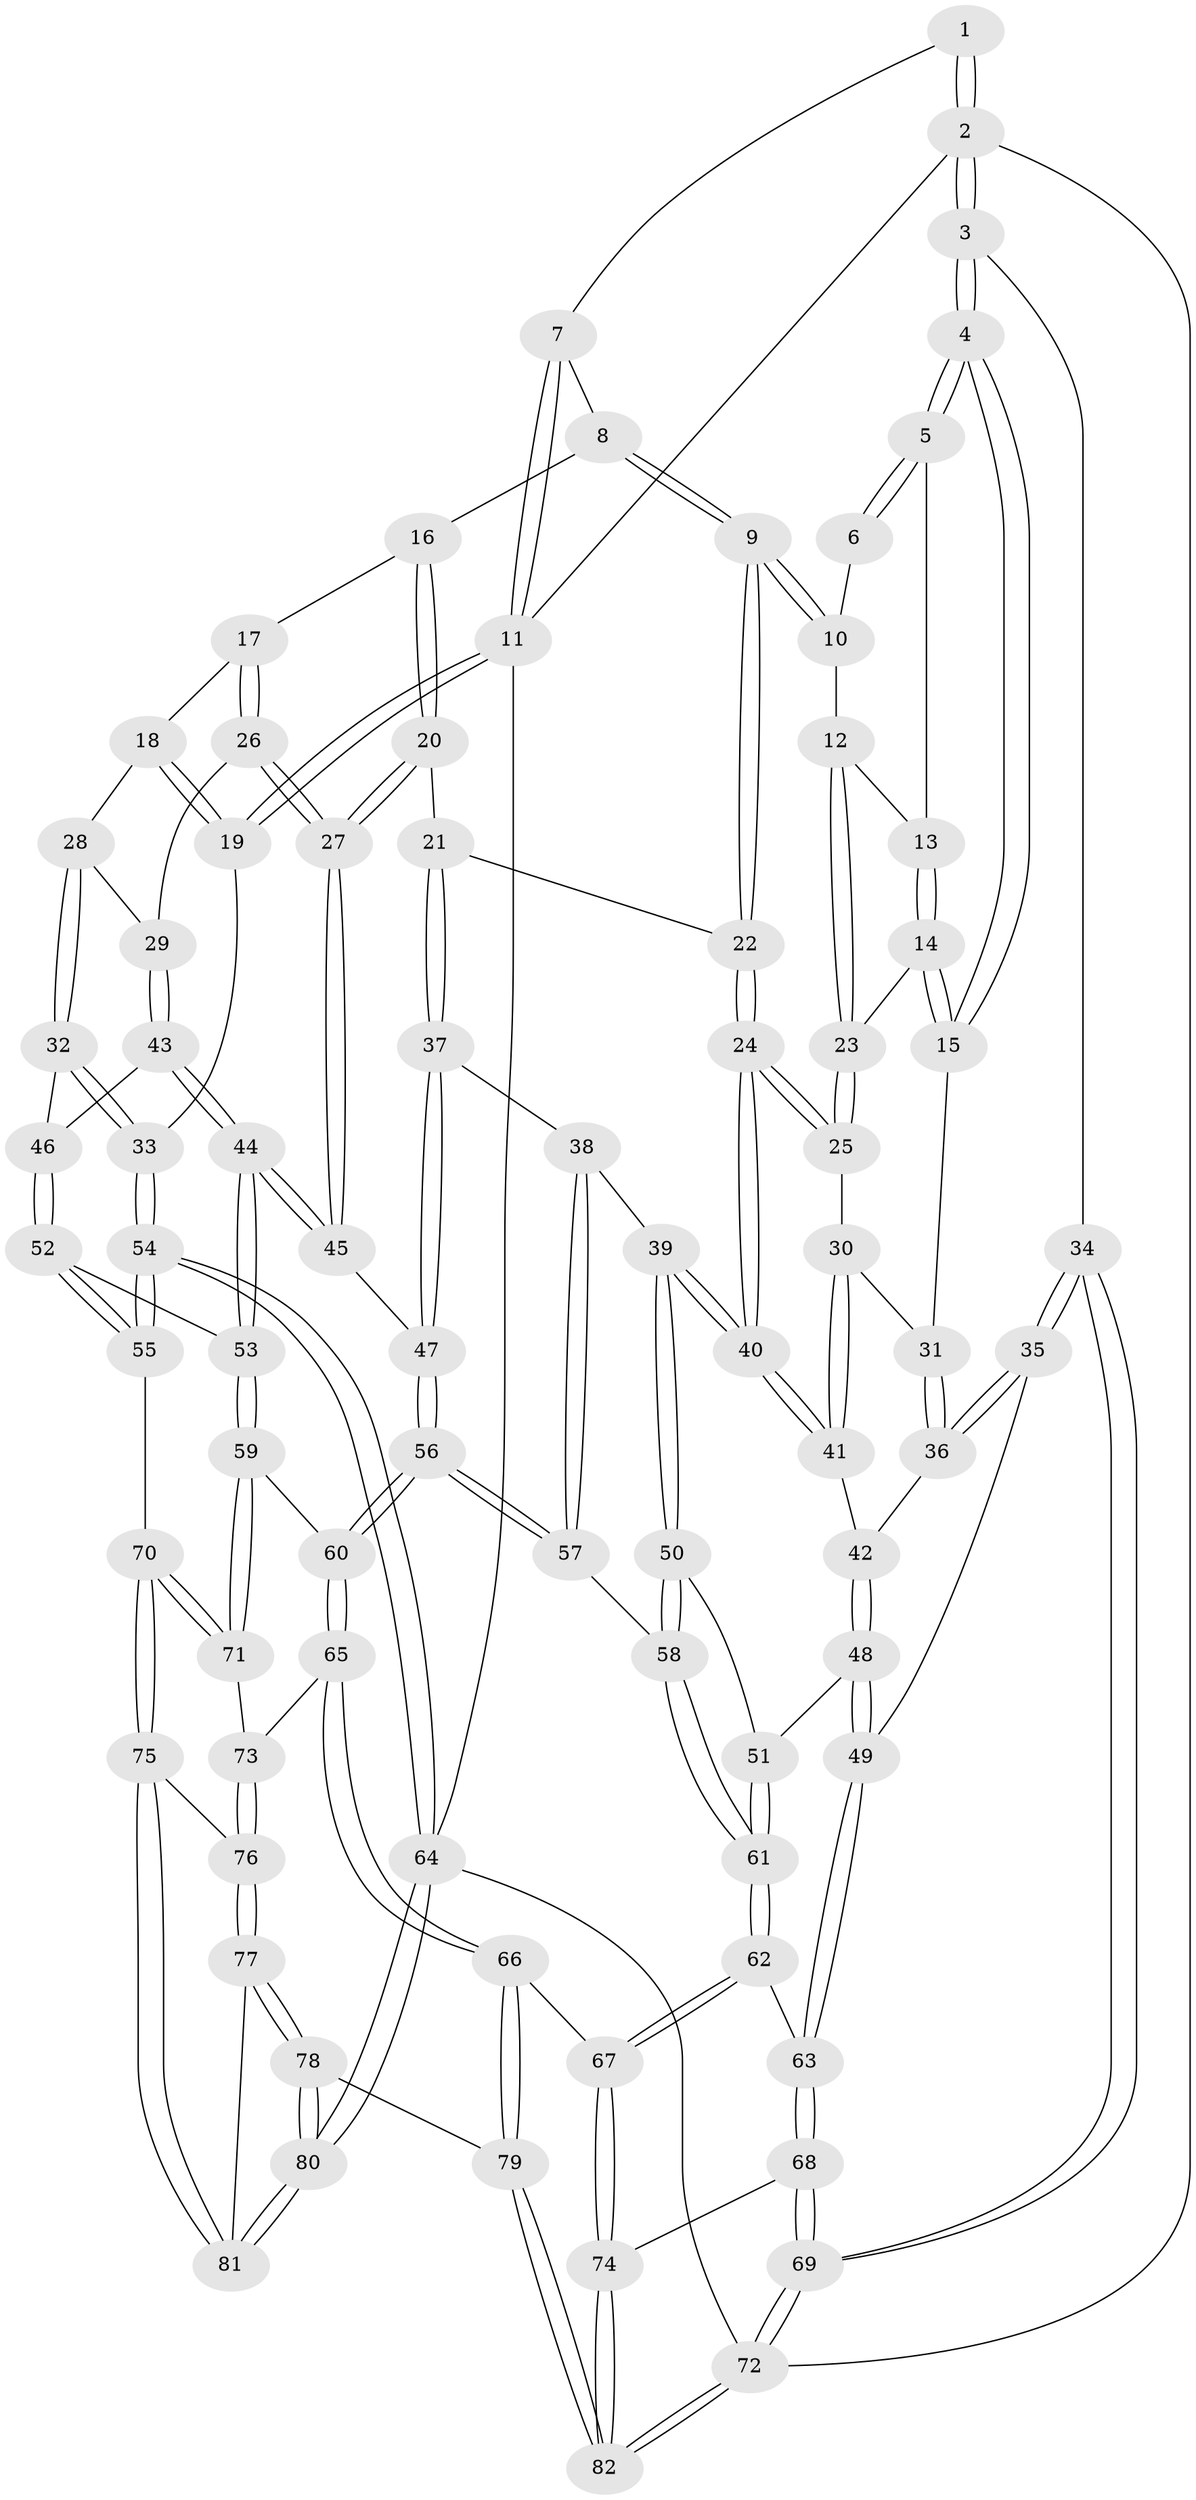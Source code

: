 // coarse degree distribution, {4: 0.34615384615384615, 6: 0.07692307692307693, 2: 0.11538461538461539, 5: 0.07692307692307693, 3: 0.38461538461538464}
// Generated by graph-tools (version 1.1) at 2025/54/03/04/25 22:54:43]
// undirected, 82 vertices, 202 edges
graph export_dot {
  node [color=gray90,style=filled];
  1 [pos="+0.23325118346022752+0"];
  2 [pos="+0+0"];
  3 [pos="+0+0.17324378574364802"];
  4 [pos="+0+0.15474682260188038"];
  5 [pos="+0.06211036412308491+0.09102192104045288"];
  6 [pos="+0.23207960203904615+0"];
  7 [pos="+0.7107439674111574+0"];
  8 [pos="+0.711241316844841+0"];
  9 [pos="+0.41394125539073273+0.13536365311889384"];
  10 [pos="+0.2956307864212846+0.008536795904650268"];
  11 [pos="+1+0"];
  12 [pos="+0.2180396373000207+0.155555077479058"];
  13 [pos="+0.06318266438592066+0.09231037275234356"];
  14 [pos="+0.11832869026158171+0.22742117420799243"];
  15 [pos="+0.1064850518613865+0.2449019343651505"];
  16 [pos="+0.725135787329806+0"];
  17 [pos="+0.767160037095507+0.04595585561979261"];
  18 [pos="+0.8157163279837436+0.1114433602020301"];
  19 [pos="+1+0.07754401795807998"];
  20 [pos="+0.5387509590728908+0.27506465142603703"];
  21 [pos="+0.43328276999239224+0.22111197265195387"];
  22 [pos="+0.41970824082544683+0.2085603246930521"];
  23 [pos="+0.21623697693170874+0.20601916179715468"];
  24 [pos="+0.284151952346182+0.26944852286061166"];
  25 [pos="+0.2687252632698926+0.2624210797676977"];
  26 [pos="+0.6378187765552575+0.2749777331513813"];
  27 [pos="+0.5422531466005935+0.28086771259409116"];
  28 [pos="+0.821507499476534+0.15310619587766147"];
  29 [pos="+0.7440604816719425+0.2912989125121982"];
  30 [pos="+0.17111664159689016+0.32185676553661396"];
  31 [pos="+0.10159226767565961+0.2711585904928721"];
  32 [pos="+0.9771011214396431+0.3365325331005181"];
  33 [pos="+1+0.3696981229899432"];
  34 [pos="+0+0.36427727531970405"];
  35 [pos="+0.016489796493316517+0.3523667004984218"];
  36 [pos="+0.03654111324672739+0.3452130935116926"];
  37 [pos="+0.38411259311078+0.4038669638357264"];
  38 [pos="+0.3025539197708569+0.42220372493801933"];
  39 [pos="+0.3000248225051462+0.42145629917445093"];
  40 [pos="+0.29148123359449474+0.39189953832788865"];
  41 [pos="+0.16815494035942166+0.35099131681416773"];
  42 [pos="+0.1416068740270827+0.3887600201684255"];
  43 [pos="+0.746557819394063+0.3277425522403691"];
  44 [pos="+0.6676222799015863+0.4502454885612637"];
  45 [pos="+0.5527117216271991+0.38313576521553966"];
  46 [pos="+0.8755044291885911+0.4006165013395938"];
  47 [pos="+0.4889426670375318+0.43484951479897016"];
  48 [pos="+0.1781895384851518+0.4949312957809535"];
  49 [pos="+0.13148217731515+0.5309819840451432"];
  50 [pos="+0.21063249548852103+0.4881729883289382"];
  51 [pos="+0.20536920812688103+0.49053176394142667"];
  52 [pos="+0.8589981931845095+0.43512409052805523"];
  53 [pos="+0.6975223010986958+0.5165782978754404"];
  54 [pos="+1+0.6577036662426639"];
  55 [pos="+0.9567075437516946+0.67490002755847"];
  56 [pos="+0.45885622263605913+0.5954217976610495"];
  57 [pos="+0.3899866262385112+0.5621786899383058"];
  58 [pos="+0.32785350320097856+0.5749972867590174"];
  59 [pos="+0.6953641574102596+0.5719146610275516"];
  60 [pos="+0.4883329106797941+0.6534771692751964"];
  61 [pos="+0.27630218462392797+0.6192652333684258"];
  62 [pos="+0.24351463014533367+0.734237406002553"];
  63 [pos="+0.03955017369132412+0.6494554120529629"];
  64 [pos="+1+1"];
  65 [pos="+0.4690369684688701+0.7201657395771551"];
  66 [pos="+0.3640661043342435+0.8002965893747426"];
  67 [pos="+0.28584742974015115+0.7743829737120579"];
  68 [pos="+0+0.6944300651147384"];
  69 [pos="+0+0.6860517958188386"];
  70 [pos="+0.8502161565061973+0.7119288164768194"];
  71 [pos="+0.8106485081506695+0.6857484109556762"];
  72 [pos="+0+1"];
  73 [pos="+0.5574506948944695+0.7807086558603404"];
  74 [pos="+0.11567777627208195+0.9350032785556321"];
  75 [pos="+0.8177087443769451+0.8102627506274797"];
  76 [pos="+0.6239950391489385+0.8673055639873011"];
  77 [pos="+0.5769587985404666+1"];
  78 [pos="+0.549829450347663+1"];
  79 [pos="+0.406049167621844+1"];
  80 [pos="+1+1"];
  81 [pos="+0.8260527807437608+0.854389555162102"];
  82 [pos="+0.17298218900974827+1"];
  1 -- 2;
  1 -- 2;
  1 -- 7;
  2 -- 3;
  2 -- 3;
  2 -- 11;
  2 -- 72;
  3 -- 4;
  3 -- 4;
  3 -- 34;
  4 -- 5;
  4 -- 5;
  4 -- 15;
  4 -- 15;
  5 -- 6;
  5 -- 6;
  5 -- 13;
  6 -- 10;
  7 -- 8;
  7 -- 11;
  7 -- 11;
  8 -- 9;
  8 -- 9;
  8 -- 16;
  9 -- 10;
  9 -- 10;
  9 -- 22;
  9 -- 22;
  10 -- 12;
  11 -- 19;
  11 -- 19;
  11 -- 64;
  12 -- 13;
  12 -- 23;
  12 -- 23;
  13 -- 14;
  13 -- 14;
  14 -- 15;
  14 -- 15;
  14 -- 23;
  15 -- 31;
  16 -- 17;
  16 -- 20;
  16 -- 20;
  17 -- 18;
  17 -- 26;
  17 -- 26;
  18 -- 19;
  18 -- 19;
  18 -- 28;
  19 -- 33;
  20 -- 21;
  20 -- 27;
  20 -- 27;
  21 -- 22;
  21 -- 37;
  21 -- 37;
  22 -- 24;
  22 -- 24;
  23 -- 25;
  23 -- 25;
  24 -- 25;
  24 -- 25;
  24 -- 40;
  24 -- 40;
  25 -- 30;
  26 -- 27;
  26 -- 27;
  26 -- 29;
  27 -- 45;
  27 -- 45;
  28 -- 29;
  28 -- 32;
  28 -- 32;
  29 -- 43;
  29 -- 43;
  30 -- 31;
  30 -- 41;
  30 -- 41;
  31 -- 36;
  31 -- 36;
  32 -- 33;
  32 -- 33;
  32 -- 46;
  33 -- 54;
  33 -- 54;
  34 -- 35;
  34 -- 35;
  34 -- 69;
  34 -- 69;
  35 -- 36;
  35 -- 36;
  35 -- 49;
  36 -- 42;
  37 -- 38;
  37 -- 47;
  37 -- 47;
  38 -- 39;
  38 -- 57;
  38 -- 57;
  39 -- 40;
  39 -- 40;
  39 -- 50;
  39 -- 50;
  40 -- 41;
  40 -- 41;
  41 -- 42;
  42 -- 48;
  42 -- 48;
  43 -- 44;
  43 -- 44;
  43 -- 46;
  44 -- 45;
  44 -- 45;
  44 -- 53;
  44 -- 53;
  45 -- 47;
  46 -- 52;
  46 -- 52;
  47 -- 56;
  47 -- 56;
  48 -- 49;
  48 -- 49;
  48 -- 51;
  49 -- 63;
  49 -- 63;
  50 -- 51;
  50 -- 58;
  50 -- 58;
  51 -- 61;
  51 -- 61;
  52 -- 53;
  52 -- 55;
  52 -- 55;
  53 -- 59;
  53 -- 59;
  54 -- 55;
  54 -- 55;
  54 -- 64;
  54 -- 64;
  55 -- 70;
  56 -- 57;
  56 -- 57;
  56 -- 60;
  56 -- 60;
  57 -- 58;
  58 -- 61;
  58 -- 61;
  59 -- 60;
  59 -- 71;
  59 -- 71;
  60 -- 65;
  60 -- 65;
  61 -- 62;
  61 -- 62;
  62 -- 63;
  62 -- 67;
  62 -- 67;
  63 -- 68;
  63 -- 68;
  64 -- 80;
  64 -- 80;
  64 -- 72;
  65 -- 66;
  65 -- 66;
  65 -- 73;
  66 -- 67;
  66 -- 79;
  66 -- 79;
  67 -- 74;
  67 -- 74;
  68 -- 69;
  68 -- 69;
  68 -- 74;
  69 -- 72;
  69 -- 72;
  70 -- 71;
  70 -- 71;
  70 -- 75;
  70 -- 75;
  71 -- 73;
  72 -- 82;
  72 -- 82;
  73 -- 76;
  73 -- 76;
  74 -- 82;
  74 -- 82;
  75 -- 76;
  75 -- 81;
  75 -- 81;
  76 -- 77;
  76 -- 77;
  77 -- 78;
  77 -- 78;
  77 -- 81;
  78 -- 79;
  78 -- 80;
  78 -- 80;
  79 -- 82;
  79 -- 82;
  80 -- 81;
  80 -- 81;
}
